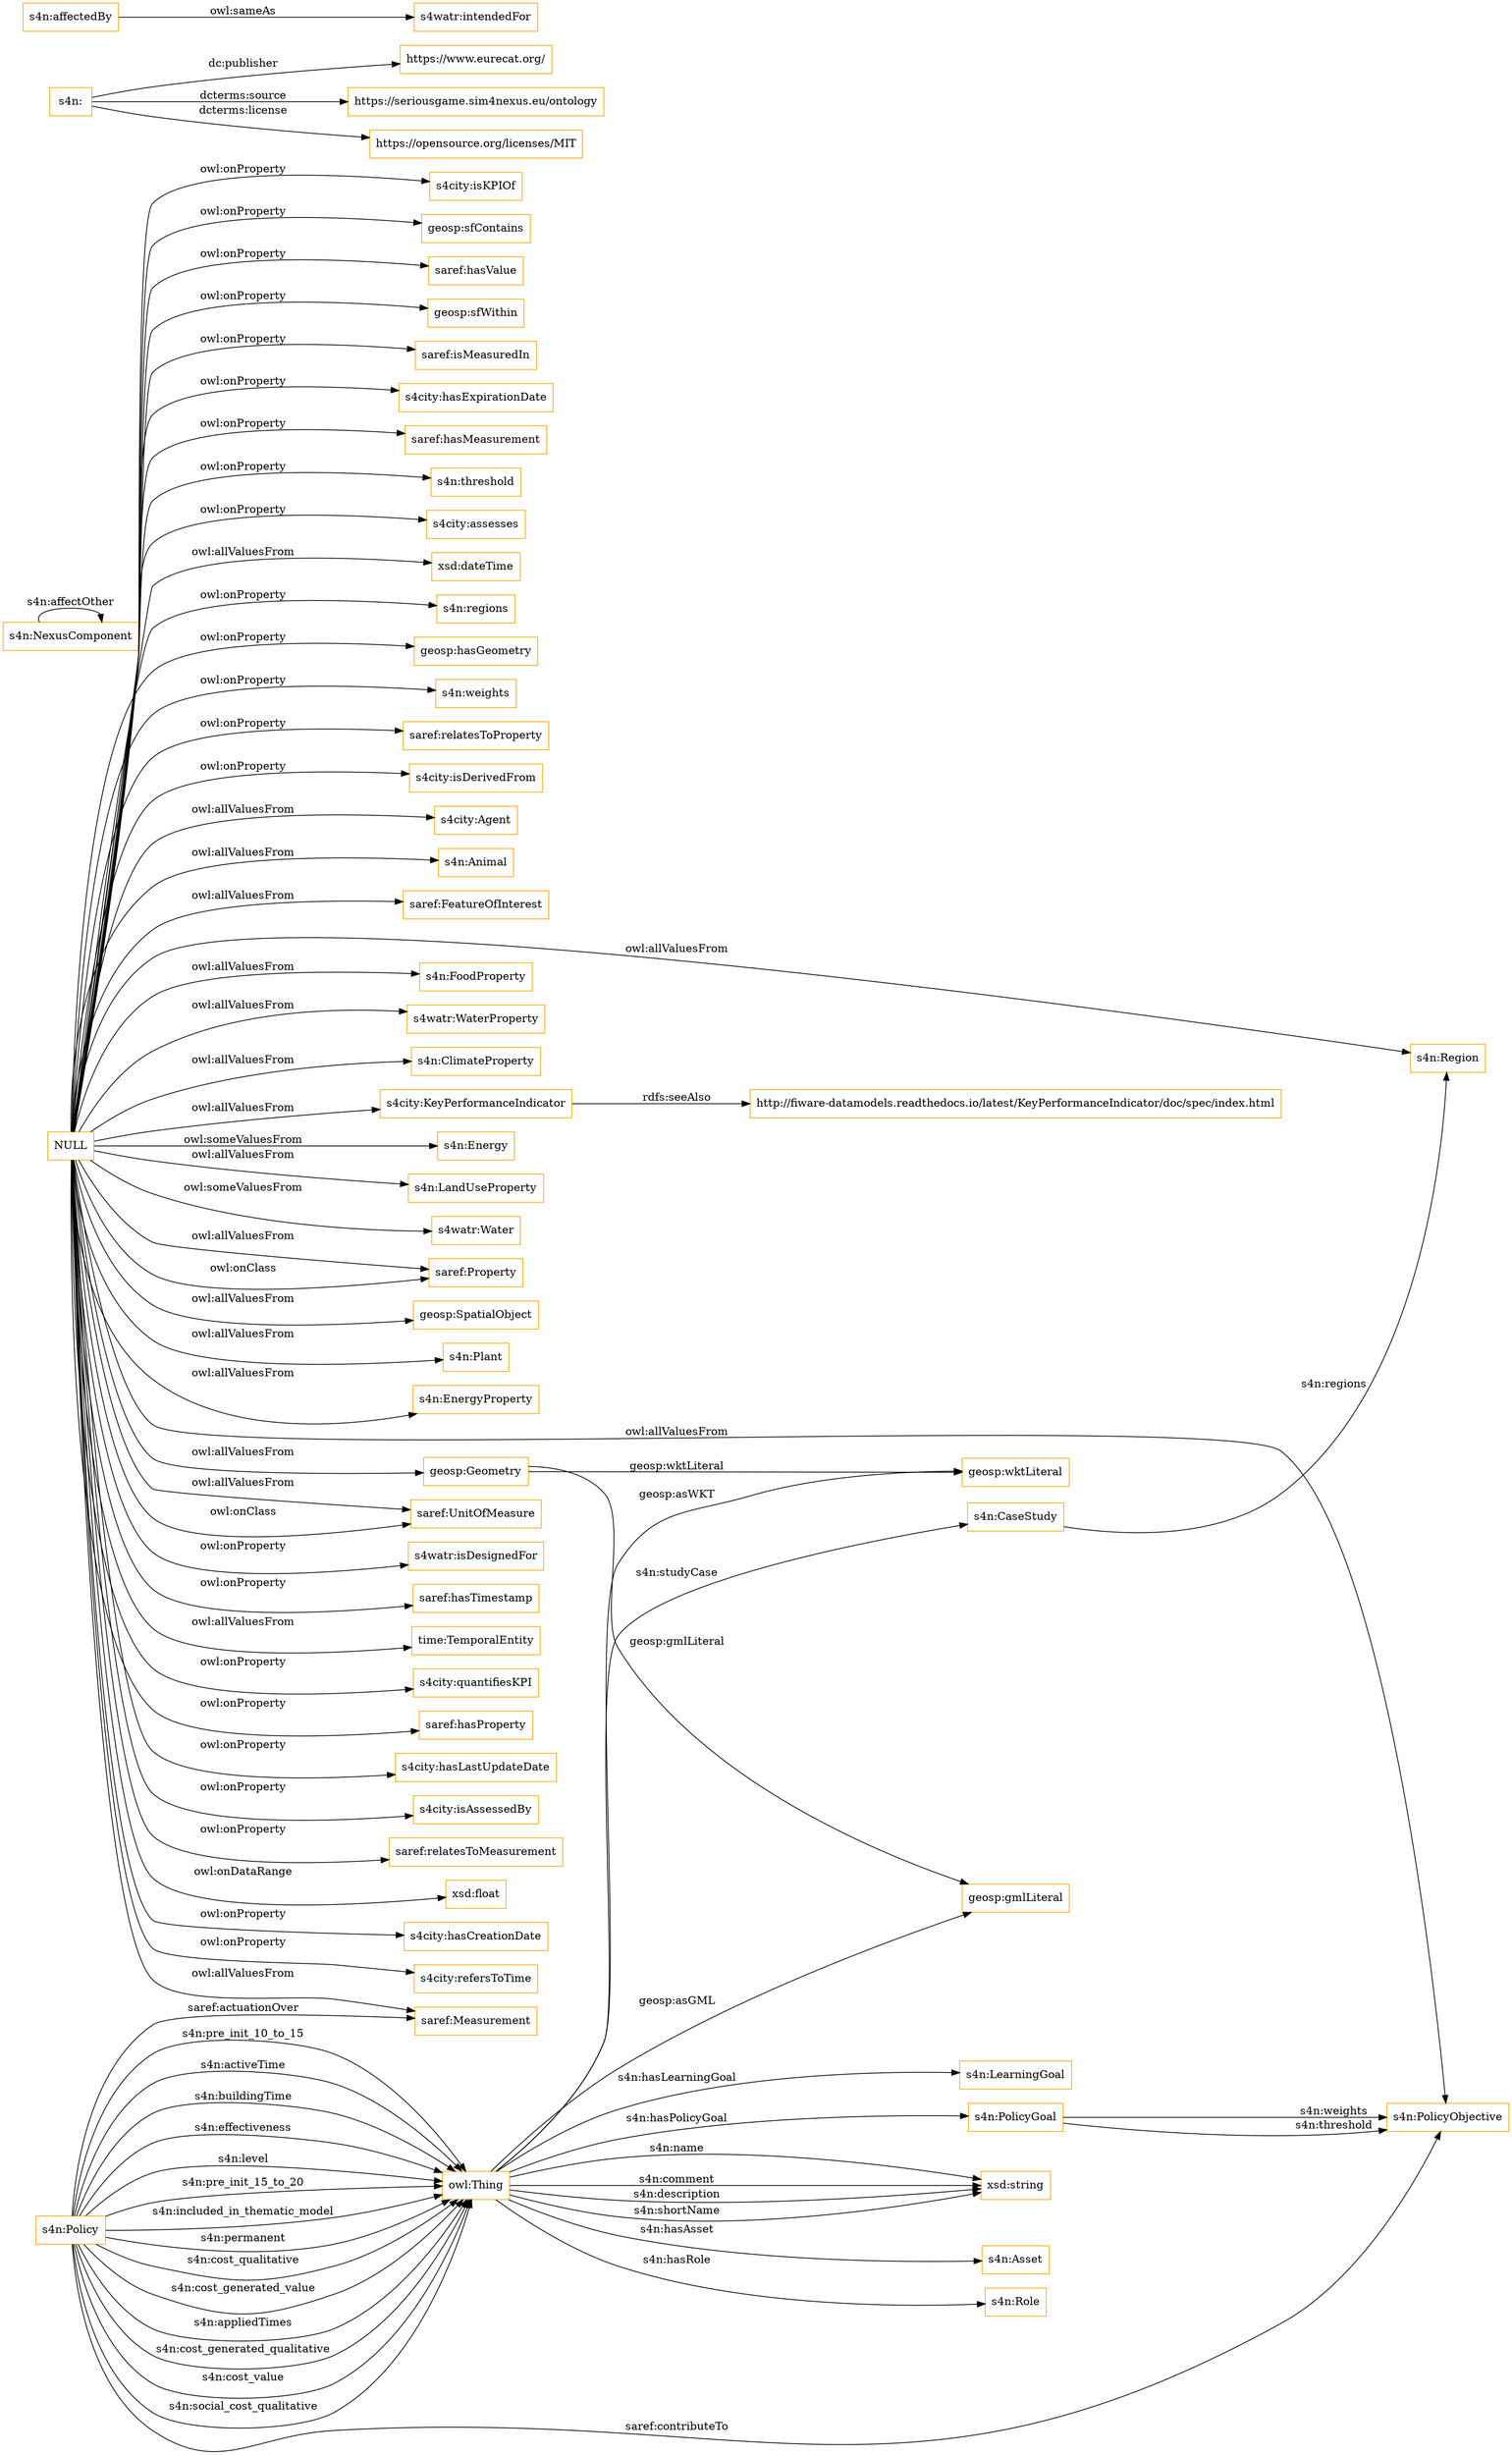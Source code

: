 digraph ar2dtool_diagram { 
rankdir=LR;
size="1501"
node [shape = rectangle, color="orange"]; "s4n:Animal" "saref:FeatureOfInterest" "s4n:PolicyGoal" "s4n:PolicyObjective" "s4n:NexusComponent" "s4n:FoodProperty" "s4n:Asset" "s4watr:WaterProperty" "s4n:ClimateProperty" "s4n:Role" "geosp:Geometry" "s4n:LearningGoal" "s4n:Energy" "saref:Measurement" "s4n:LandUseProperty" "s4watr:Water" "saref:Property" "geosp:SpatialObject" "s4n:CaseStudy" "s4n:Policy" "s4n:Plant" "s4n:EnergyProperty" "s4n:Region" "s4city:KeyPerformanceIndicator" "saref:UnitOfMeasure" ; /*classes style*/
	"NULL" -> "saref:Property" [ label = "owl:onClass" ];
	"NULL" -> "s4watr:isDesignedFor" [ label = "owl:onProperty" ];
	"NULL" -> "saref:hasTimestamp" [ label = "owl:onProperty" ];
	"NULL" -> "time:TemporalEntity" [ label = "owl:allValuesFrom" ];
	"NULL" -> "s4city:quantifiesKPI" [ label = "owl:onProperty" ];
	"NULL" -> "s4n:Plant" [ label = "owl:allValuesFrom" ];
	"NULL" -> "s4n:Energy" [ label = "owl:someValuesFrom" ];
	"NULL" -> "saref:hasProperty" [ label = "owl:onProperty" ];
	"NULL" -> "s4city:hasLastUpdateDate" [ label = "owl:onProperty" ];
	"NULL" -> "s4n:Region" [ label = "owl:allValuesFrom" ];
	"NULL" -> "s4city:isAssessedBy" [ label = "owl:onProperty" ];
	"NULL" -> "s4n:Animal" [ label = "owl:allValuesFrom" ];
	"NULL" -> "saref:relatesToMeasurement" [ label = "owl:onProperty" ];
	"NULL" -> "xsd:float" [ label = "owl:onDataRange" ];
	"NULL" -> "s4n:ClimateProperty" [ label = "owl:allValuesFrom" ];
	"NULL" -> "s4city:hasCreationDate" [ label = "owl:onProperty" ];
	"NULL" -> "s4watr:WaterProperty" [ label = "owl:allValuesFrom" ];
	"NULL" -> "s4city:refersToTime" [ label = "owl:onProperty" ];
	"NULL" -> "saref:Measurement" [ label = "owl:allValuesFrom" ];
	"NULL" -> "s4n:PolicyObjective" [ label = "owl:allValuesFrom" ];
	"NULL" -> "s4city:KeyPerformanceIndicator" [ label = "owl:allValuesFrom" ];
	"NULL" -> "s4city:isKPIOf" [ label = "owl:onProperty" ];
	"NULL" -> "geosp:sfContains" [ label = "owl:onProperty" ];
	"NULL" -> "saref:UnitOfMeasure" [ label = "owl:onClass" ];
	"NULL" -> "saref:Property" [ label = "owl:allValuesFrom" ];
	"NULL" -> "saref:hasValue" [ label = "owl:onProperty" ];
	"NULL" -> "geosp:sfWithin" [ label = "owl:onProperty" ];
	"NULL" -> "saref:UnitOfMeasure" [ label = "owl:allValuesFrom" ];
	"NULL" -> "saref:isMeasuredIn" [ label = "owl:onProperty" ];
	"NULL" -> "geosp:SpatialObject" [ label = "owl:allValuesFrom" ];
	"NULL" -> "s4n:EnergyProperty" [ label = "owl:allValuesFrom" ];
	"NULL" -> "s4city:hasExpirationDate" [ label = "owl:onProperty" ];
	"NULL" -> "saref:hasMeasurement" [ label = "owl:onProperty" ];
	"NULL" -> "geosp:Geometry" [ label = "owl:allValuesFrom" ];
	"NULL" -> "s4n:threshold" [ label = "owl:onProperty" ];
	"NULL" -> "s4city:assesses" [ label = "owl:onProperty" ];
	"NULL" -> "xsd:dateTime" [ label = "owl:allValuesFrom" ];
	"NULL" -> "s4n:FoodProperty" [ label = "owl:allValuesFrom" ];
	"NULL" -> "s4n:regions" [ label = "owl:onProperty" ];
	"NULL" -> "s4watr:Water" [ label = "owl:someValuesFrom" ];
	"NULL" -> "geosp:hasGeometry" [ label = "owl:onProperty" ];
	"NULL" -> "s4n:weights" [ label = "owl:onProperty" ];
	"NULL" -> "saref:relatesToProperty" [ label = "owl:onProperty" ];
	"NULL" -> "s4city:isDerivedFrom" [ label = "owl:onProperty" ];
	"NULL" -> "s4n:LandUseProperty" [ label = "owl:allValuesFrom" ];
	"NULL" -> "s4city:Agent" [ label = "owl:allValuesFrom" ];
	"NULL" -> "saref:FeatureOfInterest" [ label = "owl:allValuesFrom" ];
	"s4city:KeyPerformanceIndicator" -> "http://fiware-datamodels.readthedocs.io/latest/KeyPerformanceIndicator/doc/spec/index.html" [ label = "rdfs:seeAlso" ];
	"s4n:" -> "https://www.eurecat.org/" [ label = "dc:publisher" ];
	"s4n:" -> "https://seriousgame.sim4nexus.eu/ontology" [ label = "dcterms:source" ];
	"s4n:" -> "https://opensource.org/licenses/MIT" [ label = "dcterms:license" ];
	"s4n:affectedBy" -> "s4watr:intendedFor" [ label = "owl:sameAs" ];
	"owl:Thing" -> "xsd:string" [ label = "s4n:name" ];
	"s4n:Policy" -> "owl:Thing" [ label = "s4n:permanent" ];
	"owl:Thing" -> "geosp:gmlLiteral" [ label = "geosp:asGML" ];
	"owl:Thing" -> "s4n:LearningGoal" [ label = "s4n:hasLearningGoal" ];
	"s4n:Policy" -> "owl:Thing" [ label = "s4n:cost_qualitative" ];
	"s4n:Policy" -> "owl:Thing" [ label = "s4n:cost_generated_value" ];
	"s4n:Policy" -> "owl:Thing" [ label = "s4n:appliedTimes" ];
	"s4n:Policy" -> "owl:Thing" [ label = "s4n:cost_generated_qualitative" ];
	"s4n:PolicyGoal" -> "s4n:PolicyObjective" [ label = "s4n:threshold" ];
	"s4n:Policy" -> "saref:Measurement" [ label = "saref:actuationOver" ];
	"s4n:Policy" -> "owl:Thing" [ label = "s4n:cost_value" ];
	"s4n:Policy" -> "s4n:PolicyObjective" [ label = "saref:contributeTo" ];
	"s4n:PolicyGoal" -> "s4n:PolicyObjective" [ label = "s4n:weights" ];
	"geosp:Geometry" -> "geosp:gmlLiteral" [ label = "geosp:gmlLiteral" ];
	"geosp:Geometry" -> "geosp:wktLiteral" [ label = "geosp:wktLiteral" ];
	"s4n:Policy" -> "owl:Thing" [ label = "s4n:social_cost_qualitative" ];
	"s4n:Policy" -> "owl:Thing" [ label = "s4n:pre_init_10_to_15" ];
	"owl:Thing" -> "s4n:PolicyGoal" [ label = "s4n:hasPolicyGoal" ];
	"owl:Thing" -> "geosp:wktLiteral" [ label = "geosp:asWKT" ];
	"owl:Thing" -> "xsd:string" [ label = "s4n:comment" ];
	"s4n:NexusComponent" -> "s4n:NexusComponent" [ label = "s4n:affectOther" ];
	"owl:Thing" -> "s4n:CaseStudy" [ label = "s4n:studyCase" ];
	"s4n:Policy" -> "owl:Thing" [ label = "s4n:activeTime" ];
	"owl:Thing" -> "s4n:Asset" [ label = "s4n:hasAsset" ];
	"s4n:Policy" -> "owl:Thing" [ label = "s4n:buildingTime" ];
	"s4n:Policy" -> "owl:Thing" [ label = "s4n:effectiveness" ];
	"s4n:Policy" -> "owl:Thing" [ label = "s4n:level" ];
	"owl:Thing" -> "xsd:string" [ label = "s4n:description" ];
	"owl:Thing" -> "xsd:string" [ label = "s4n:shortName" ];
	"s4n:Policy" -> "owl:Thing" [ label = "s4n:pre_init_15_to_20" ];
	"s4n:Policy" -> "owl:Thing" [ label = "s4n:included_in_thematic_model" ];
	"s4n:CaseStudy" -> "s4n:Region" [ label = "s4n:regions" ];
	"owl:Thing" -> "s4n:Role" [ label = "s4n:hasRole" ];

}
